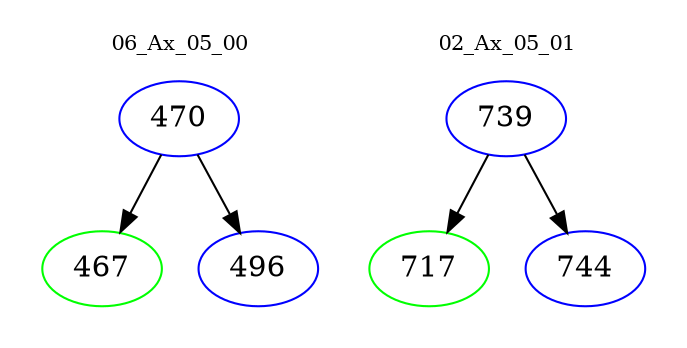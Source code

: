 digraph{
subgraph cluster_0 {
color = white
label = "06_Ax_05_00";
fontsize=10;
T0_470 [label="470", color="blue"]
T0_470 -> T0_467 [color="black"]
T0_467 [label="467", color="green"]
T0_470 -> T0_496 [color="black"]
T0_496 [label="496", color="blue"]
}
subgraph cluster_1 {
color = white
label = "02_Ax_05_01";
fontsize=10;
T1_739 [label="739", color="blue"]
T1_739 -> T1_717 [color="black"]
T1_717 [label="717", color="green"]
T1_739 -> T1_744 [color="black"]
T1_744 [label="744", color="blue"]
}
}
